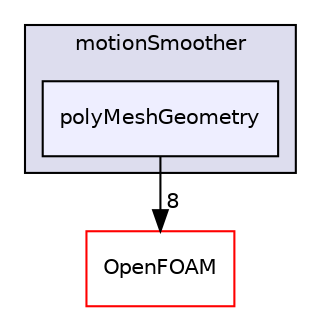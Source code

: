digraph "src/dynamicMesh/motionSmoother/polyMeshGeometry" {
  bgcolor=transparent;
  compound=true
  node [ fontsize="10", fontname="Helvetica"];
  edge [ labelfontsize="10", labelfontname="Helvetica"];
  subgraph clusterdir_a5f41142d67d2cb37e86033b3571a7be {
    graph [ bgcolor="#ddddee", pencolor="black", label="motionSmoother" fontname="Helvetica", fontsize="10", URL="dir_a5f41142d67d2cb37e86033b3571a7be.html"]
  dir_b352781e7a3c4cc95769c93f73ae44bd [shape=box, label="polyMeshGeometry", style="filled", fillcolor="#eeeeff", pencolor="black", URL="dir_b352781e7a3c4cc95769c93f73ae44bd.html"];
  }
  dir_c5473ff19b20e6ec4dfe5c310b3778a8 [shape=box label="OpenFOAM" color="red" URL="dir_c5473ff19b20e6ec4dfe5c310b3778a8.html"];
  dir_b352781e7a3c4cc95769c93f73ae44bd->dir_c5473ff19b20e6ec4dfe5c310b3778a8 [headlabel="8", labeldistance=1.5 headhref="dir_000834_001898.html"];
}
